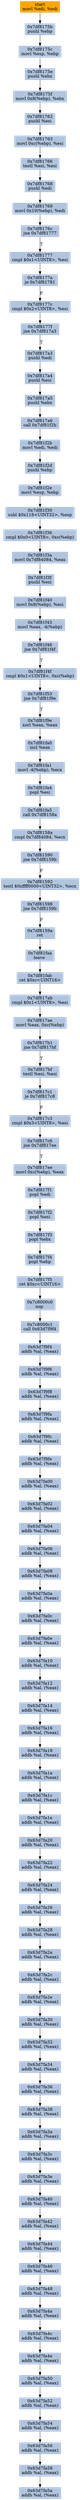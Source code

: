 digraph G {
node[shape=rectangle,style=filled,fillcolor=lightsteelblue,color=lightsteelblue]
bgcolor="transparent"
a0x7df81759movl_edi_edi[label="start\nmovl %edi, %edi",color="lightgrey",fillcolor="orange"];
a0x7df8175bpushl_ebp[label="0x7df8175b\npushl %ebp"];
a0x7df8175cmovl_esp_ebp[label="0x7df8175c\nmovl %esp, %ebp"];
a0x7df8175epushl_ebx[label="0x7df8175e\npushl %ebx"];
a0x7df8175fmovl_0x8ebp__ebx[label="0x7df8175f\nmovl 0x8(%ebp), %ebx"];
a0x7df81762pushl_esi[label="0x7df81762\npushl %esi"];
a0x7df81763movl_0xcebp__esi[label="0x7df81763\nmovl 0xc(%ebp), %esi"];
a0x7df81766testl_esi_esi[label="0x7df81766\ntestl %esi, %esi"];
a0x7df81768pushl_edi[label="0x7df81768\npushl %edi"];
a0x7df81769movl_0x10ebp__edi[label="0x7df81769\nmovl 0x10(%ebp), %edi"];
a0x7df8176cjne_0x7df81777[label="0x7df8176c\njne 0x7df81777"];
a0x7df81777cmpl_0x1UINT8_esi[label="0x7df81777\ncmpl $0x1<UINT8>, %esi"];
a0x7df8177aje_0x7df81781[label="0x7df8177a\nje 0x7df81781"];
a0x7df8177ccmpl_0x2UINT8_esi[label="0x7df8177c\ncmpl $0x2<UINT8>, %esi"];
a0x7df8177fjne_0x7df817a3[label="0x7df8177f\njne 0x7df817a3"];
a0x7df817a3pushl_edi[label="0x7df817a3\npushl %edi"];
a0x7df817a4pushl_esi[label="0x7df817a4\npushl %esi"];
a0x7df817a5pushl_ebx[label="0x7df817a5\npushl %ebx"];
a0x7df817a6call_0x7df81f2b[label="0x7df817a6\ncall 0x7df81f2b"];
a0x7df81f2bmovl_edi_edi[label="0x7df81f2b\nmovl %edi, %edi"];
a0x7df81f2dpushl_ebp[label="0x7df81f2d\npushl %ebp"];
a0x7df81f2emovl_esp_ebp[label="0x7df81f2e\nmovl %esp, %ebp"];
a0x7df81f30subl_0x118UINT32_esp[label="0x7df81f30\nsubl $0x118<UINT32>, %esp"];
a0x7df81f36cmpl_0x0UINT8_0xcebp_[label="0x7df81f36\ncmpl $0x0<UINT8>, 0xc(%ebp)"];
a0x7df81f3amovl_0x7df84084_eax[label="0x7df81f3a\nmovl 0x7df84084, %eax"];
a0x7df81f3fpushl_esi[label="0x7df81f3f\npushl %esi"];
a0x7df81f40movl_0x8ebp__esi[label="0x7df81f40\nmovl 0x8(%ebp), %esi"];
a0x7df81f43movl_eax__4ebp_[label="0x7df81f43\nmovl %eax, -4(%ebp)"];
a0x7df81f46jne_0x7df81f4f[label="0x7df81f46\njne 0x7df81f4f"];
a0x7df81f4fcmpl_0x1UINT8_0xcebp_[label="0x7df81f4f\ncmpl $0x1<UINT8>, 0xc(%ebp)"];
a0x7df81f53jne_0x7df81f9e[label="0x7df81f53\njne 0x7df81f9e"];
a0x7df81f9exorl_eax_eax[label="0x7df81f9e\nxorl %eax, %eax"];
a0x7df81fa0incl_eax[label="0x7df81fa0\nincl %eax"];
a0x7df81fa1movl__4ebp__ecx[label="0x7df81fa1\nmovl -4(%ebp), %ecx"];
a0x7df81fa4popl_esi[label="0x7df81fa4\npopl %esi"];
a0x7df81fa5call_0x7df8158a[label="0x7df81fa5\ncall 0x7df8158a"];
a0x7df8158acmpl_0x7df84084_ecx[label="0x7df8158a\ncmpl 0x7df84084, %ecx"];
a0x7df81590jne_0x7df8159b[label="0x7df81590\njne 0x7df8159b"];
a0x7df81592testl_0xffff0000UINT32_ecx[label="0x7df81592\ntestl $0xffff0000<UINT32>, %ecx"];
a0x7df81598jne_0x7df8159b[label="0x7df81598\njne 0x7df8159b"];
a0x7df8159aret[label="0x7df8159a\nret"];
a0x7df81faaleave_[label="0x7df81faa\nleave "];
a0x7df81fabret_0xcUINT16[label="0x7df81fab\nret $0xc<UINT16>"];
a0x7df817abcmpl_0x1UINT8_esi[label="0x7df817ab\ncmpl $0x1<UINT8>, %esi"];
a0x7df817aemovl_eax_0xcebp_[label="0x7df817ae\nmovl %eax, 0xc(%ebp)"];
a0x7df817b1jne_0x7df817bf[label="0x7df817b1\njne 0x7df817bf"];
a0x7df817bftestl_esi_esi[label="0x7df817bf\ntestl %esi, %esi"];
a0x7df817c1je_0x7df817c8[label="0x7df817c1\nje 0x7df817c8"];
a0x7df817c3cmpl_0x3UINT8_esi[label="0x7df817c3\ncmpl $0x3<UINT8>, %esi"];
a0x7df817c6jne_0x7df817ee[label="0x7df817c6\njne 0x7df817ee"];
a0x7df817eemovl_0xcebp__eax[label="0x7df817ee\nmovl 0xc(%ebp), %eax"];
a0x7df817f1popl_edi[label="0x7df817f1\npopl %edi"];
a0x7df817f2popl_esi[label="0x7df817f2\npopl %esi"];
a0x7df817f3popl_ebx[label="0x7df817f3\npopl %ebx"];
a0x7df817f4popl_ebp[label="0x7df817f4\npopl %ebp"];
a0x7df817f5ret_0xcUINT16[label="0x7df817f5\nret $0xc<UINT16>"];
a0x7c8000c0nop_[label="0x7c8000c0\nnop "];
a0x7c8000c1call_0x63d7f9f4[label="0x7c8000c1\ncall 0x63d7f9f4"];
a0x63d7f9f4addb_al_eax_[label="0x63d7f9f4\naddb %al, (%eax)"];
a0x63d7f9f6addb_al_eax_[label="0x63d7f9f6\naddb %al, (%eax)"];
a0x63d7f9f8addb_al_eax_[label="0x63d7f9f8\naddb %al, (%eax)"];
a0x63d7f9faaddb_al_eax_[label="0x63d7f9fa\naddb %al, (%eax)"];
a0x63d7f9fcaddb_al_eax_[label="0x63d7f9fc\naddb %al, (%eax)"];
a0x63d7f9feaddb_al_eax_[label="0x63d7f9fe\naddb %al, (%eax)"];
a0x63d7fa00addb_al_eax_[label="0x63d7fa00\naddb %al, (%eax)"];
a0x63d7fa02addb_al_eax_[label="0x63d7fa02\naddb %al, (%eax)"];
a0x63d7fa04addb_al_eax_[label="0x63d7fa04\naddb %al, (%eax)"];
a0x63d7fa06addb_al_eax_[label="0x63d7fa06\naddb %al, (%eax)"];
a0x63d7fa08addb_al_eax_[label="0x63d7fa08\naddb %al, (%eax)"];
a0x63d7fa0aaddb_al_eax_[label="0x63d7fa0a\naddb %al, (%eax)"];
a0x63d7fa0caddb_al_eax_[label="0x63d7fa0c\naddb %al, (%eax)"];
a0x63d7fa0eaddb_al_eax_[label="0x63d7fa0e\naddb %al, (%eax)"];
a0x63d7fa10addb_al_eax_[label="0x63d7fa10\naddb %al, (%eax)"];
a0x63d7fa12addb_al_eax_[label="0x63d7fa12\naddb %al, (%eax)"];
a0x63d7fa14addb_al_eax_[label="0x63d7fa14\naddb %al, (%eax)"];
a0x63d7fa16addb_al_eax_[label="0x63d7fa16\naddb %al, (%eax)"];
a0x63d7fa18addb_al_eax_[label="0x63d7fa18\naddb %al, (%eax)"];
a0x63d7fa1aaddb_al_eax_[label="0x63d7fa1a\naddb %al, (%eax)"];
a0x63d7fa1caddb_al_eax_[label="0x63d7fa1c\naddb %al, (%eax)"];
a0x63d7fa1eaddb_al_eax_[label="0x63d7fa1e\naddb %al, (%eax)"];
a0x63d7fa20addb_al_eax_[label="0x63d7fa20\naddb %al, (%eax)"];
a0x63d7fa22addb_al_eax_[label="0x63d7fa22\naddb %al, (%eax)"];
a0x63d7fa24addb_al_eax_[label="0x63d7fa24\naddb %al, (%eax)"];
a0x63d7fa26addb_al_eax_[label="0x63d7fa26\naddb %al, (%eax)"];
a0x63d7fa28addb_al_eax_[label="0x63d7fa28\naddb %al, (%eax)"];
a0x63d7fa2aaddb_al_eax_[label="0x63d7fa2a\naddb %al, (%eax)"];
a0x63d7fa2caddb_al_eax_[label="0x63d7fa2c\naddb %al, (%eax)"];
a0x63d7fa2eaddb_al_eax_[label="0x63d7fa2e\naddb %al, (%eax)"];
a0x63d7fa30addb_al_eax_[label="0x63d7fa30\naddb %al, (%eax)"];
a0x63d7fa32addb_al_eax_[label="0x63d7fa32\naddb %al, (%eax)"];
a0x63d7fa34addb_al_eax_[label="0x63d7fa34\naddb %al, (%eax)"];
a0x63d7fa36addb_al_eax_[label="0x63d7fa36\naddb %al, (%eax)"];
a0x63d7fa38addb_al_eax_[label="0x63d7fa38\naddb %al, (%eax)"];
a0x63d7fa3aaddb_al_eax_[label="0x63d7fa3a\naddb %al, (%eax)"];
a0x63d7fa3caddb_al_eax_[label="0x63d7fa3c\naddb %al, (%eax)"];
a0x63d7fa3eaddb_al_eax_[label="0x63d7fa3e\naddb %al, (%eax)"];
a0x63d7fa40addb_al_eax_[label="0x63d7fa40\naddb %al, (%eax)"];
a0x63d7fa42addb_al_eax_[label="0x63d7fa42\naddb %al, (%eax)"];
a0x63d7fa44addb_al_eax_[label="0x63d7fa44\naddb %al, (%eax)"];
a0x63d7fa46addb_al_eax_[label="0x63d7fa46\naddb %al, (%eax)"];
a0x63d7fa48addb_al_eax_[label="0x63d7fa48\naddb %al, (%eax)"];
a0x63d7fa4aaddb_al_eax_[label="0x63d7fa4a\naddb %al, (%eax)"];
a0x63d7fa4caddb_al_eax_[label="0x63d7fa4c\naddb %al, (%eax)"];
a0x63d7fa4eaddb_al_eax_[label="0x63d7fa4e\naddb %al, (%eax)"];
a0x63d7fa50addb_al_eax_[label="0x63d7fa50\naddb %al, (%eax)"];
a0x63d7fa52addb_al_eax_[label="0x63d7fa52\naddb %al, (%eax)"];
a0x63d7fa54addb_al_eax_[label="0x63d7fa54\naddb %al, (%eax)"];
a0x63d7fa56addb_al_eax_[label="0x63d7fa56\naddb %al, (%eax)"];
a0x63d7fa58addb_al_eax_[label="0x63d7fa58\naddb %al, (%eax)"];
a0x63d7fa5aaddb_al_eax_[label="0x63d7fa5a\naddb %al, (%eax)"];
a0x7df81759movl_edi_edi -> a0x7df8175bpushl_ebp [color="#000000"];
a0x7df8175bpushl_ebp -> a0x7df8175cmovl_esp_ebp [color="#000000"];
a0x7df8175cmovl_esp_ebp -> a0x7df8175epushl_ebx [color="#000000"];
a0x7df8175epushl_ebx -> a0x7df8175fmovl_0x8ebp__ebx [color="#000000"];
a0x7df8175fmovl_0x8ebp__ebx -> a0x7df81762pushl_esi [color="#000000"];
a0x7df81762pushl_esi -> a0x7df81763movl_0xcebp__esi [color="#000000"];
a0x7df81763movl_0xcebp__esi -> a0x7df81766testl_esi_esi [color="#000000"];
a0x7df81766testl_esi_esi -> a0x7df81768pushl_edi [color="#000000"];
a0x7df81768pushl_edi -> a0x7df81769movl_0x10ebp__edi [color="#000000"];
a0x7df81769movl_0x10ebp__edi -> a0x7df8176cjne_0x7df81777 [color="#000000"];
a0x7df8176cjne_0x7df81777 -> a0x7df81777cmpl_0x1UINT8_esi [color="#000000",label="T"];
a0x7df81777cmpl_0x1UINT8_esi -> a0x7df8177aje_0x7df81781 [color="#000000"];
a0x7df8177aje_0x7df81781 -> a0x7df8177ccmpl_0x2UINT8_esi [color="#000000",label="F"];
a0x7df8177ccmpl_0x2UINT8_esi -> a0x7df8177fjne_0x7df817a3 [color="#000000"];
a0x7df8177fjne_0x7df817a3 -> a0x7df817a3pushl_edi [color="#000000",label="T"];
a0x7df817a3pushl_edi -> a0x7df817a4pushl_esi [color="#000000"];
a0x7df817a4pushl_esi -> a0x7df817a5pushl_ebx [color="#000000"];
a0x7df817a5pushl_ebx -> a0x7df817a6call_0x7df81f2b [color="#000000"];
a0x7df817a6call_0x7df81f2b -> a0x7df81f2bmovl_edi_edi [color="#000000"];
a0x7df81f2bmovl_edi_edi -> a0x7df81f2dpushl_ebp [color="#000000"];
a0x7df81f2dpushl_ebp -> a0x7df81f2emovl_esp_ebp [color="#000000"];
a0x7df81f2emovl_esp_ebp -> a0x7df81f30subl_0x118UINT32_esp [color="#000000"];
a0x7df81f30subl_0x118UINT32_esp -> a0x7df81f36cmpl_0x0UINT8_0xcebp_ [color="#000000"];
a0x7df81f36cmpl_0x0UINT8_0xcebp_ -> a0x7df81f3amovl_0x7df84084_eax [color="#000000"];
a0x7df81f3amovl_0x7df84084_eax -> a0x7df81f3fpushl_esi [color="#000000"];
a0x7df81f3fpushl_esi -> a0x7df81f40movl_0x8ebp__esi [color="#000000"];
a0x7df81f40movl_0x8ebp__esi -> a0x7df81f43movl_eax__4ebp_ [color="#000000"];
a0x7df81f43movl_eax__4ebp_ -> a0x7df81f46jne_0x7df81f4f [color="#000000"];
a0x7df81f46jne_0x7df81f4f -> a0x7df81f4fcmpl_0x1UINT8_0xcebp_ [color="#000000",label="T"];
a0x7df81f4fcmpl_0x1UINT8_0xcebp_ -> a0x7df81f53jne_0x7df81f9e [color="#000000"];
a0x7df81f53jne_0x7df81f9e -> a0x7df81f9exorl_eax_eax [color="#000000",label="T"];
a0x7df81f9exorl_eax_eax -> a0x7df81fa0incl_eax [color="#000000"];
a0x7df81fa0incl_eax -> a0x7df81fa1movl__4ebp__ecx [color="#000000"];
a0x7df81fa1movl__4ebp__ecx -> a0x7df81fa4popl_esi [color="#000000"];
a0x7df81fa4popl_esi -> a0x7df81fa5call_0x7df8158a [color="#000000"];
a0x7df81fa5call_0x7df8158a -> a0x7df8158acmpl_0x7df84084_ecx [color="#000000"];
a0x7df8158acmpl_0x7df84084_ecx -> a0x7df81590jne_0x7df8159b [color="#000000"];
a0x7df81590jne_0x7df8159b -> a0x7df81592testl_0xffff0000UINT32_ecx [color="#000000",label="F"];
a0x7df81592testl_0xffff0000UINT32_ecx -> a0x7df81598jne_0x7df8159b [color="#000000"];
a0x7df81598jne_0x7df8159b -> a0x7df8159aret [color="#000000",label="F"];
a0x7df8159aret -> a0x7df81faaleave_ [color="#000000"];
a0x7df81faaleave_ -> a0x7df81fabret_0xcUINT16 [color="#000000"];
a0x7df81fabret_0xcUINT16 -> a0x7df817abcmpl_0x1UINT8_esi [color="#000000"];
a0x7df817abcmpl_0x1UINT8_esi -> a0x7df817aemovl_eax_0xcebp_ [color="#000000"];
a0x7df817aemovl_eax_0xcebp_ -> a0x7df817b1jne_0x7df817bf [color="#000000"];
a0x7df817b1jne_0x7df817bf -> a0x7df817bftestl_esi_esi [color="#000000",label="T"];
a0x7df817bftestl_esi_esi -> a0x7df817c1je_0x7df817c8 [color="#000000"];
a0x7df817c1je_0x7df817c8 -> a0x7df817c3cmpl_0x3UINT8_esi [color="#000000",label="F"];
a0x7df817c3cmpl_0x3UINT8_esi -> a0x7df817c6jne_0x7df817ee [color="#000000"];
a0x7df817c6jne_0x7df817ee -> a0x7df817eemovl_0xcebp__eax [color="#000000",label="T"];
a0x7df817eemovl_0xcebp__eax -> a0x7df817f1popl_edi [color="#000000"];
a0x7df817f1popl_edi -> a0x7df817f2popl_esi [color="#000000"];
a0x7df817f2popl_esi -> a0x7df817f3popl_ebx [color="#000000"];
a0x7df817f3popl_ebx -> a0x7df817f4popl_ebp [color="#000000"];
a0x7df817f4popl_ebp -> a0x7df817f5ret_0xcUINT16 [color="#000000"];
a0x7df817f5ret_0xcUINT16 -> a0x7c8000c0nop_ [color="#000000"];
a0x7c8000c0nop_ -> a0x7c8000c1call_0x63d7f9f4 [color="#000000"];
a0x7c8000c1call_0x63d7f9f4 -> a0x63d7f9f4addb_al_eax_ [color="#000000"];
a0x63d7f9f4addb_al_eax_ -> a0x63d7f9f6addb_al_eax_ [color="#000000"];
a0x63d7f9f6addb_al_eax_ -> a0x63d7f9f8addb_al_eax_ [color="#000000"];
a0x63d7f9f8addb_al_eax_ -> a0x63d7f9faaddb_al_eax_ [color="#000000"];
a0x63d7f9faaddb_al_eax_ -> a0x63d7f9fcaddb_al_eax_ [color="#000000"];
a0x63d7f9fcaddb_al_eax_ -> a0x63d7f9feaddb_al_eax_ [color="#000000"];
a0x63d7f9feaddb_al_eax_ -> a0x63d7fa00addb_al_eax_ [color="#000000"];
a0x63d7fa00addb_al_eax_ -> a0x63d7fa02addb_al_eax_ [color="#000000"];
a0x63d7fa02addb_al_eax_ -> a0x63d7fa04addb_al_eax_ [color="#000000"];
a0x63d7fa04addb_al_eax_ -> a0x63d7fa06addb_al_eax_ [color="#000000"];
a0x63d7fa06addb_al_eax_ -> a0x63d7fa08addb_al_eax_ [color="#000000"];
a0x63d7fa08addb_al_eax_ -> a0x63d7fa0aaddb_al_eax_ [color="#000000"];
a0x63d7fa0aaddb_al_eax_ -> a0x63d7fa0caddb_al_eax_ [color="#000000"];
a0x63d7fa0caddb_al_eax_ -> a0x63d7fa0eaddb_al_eax_ [color="#000000"];
a0x63d7fa0eaddb_al_eax_ -> a0x63d7fa10addb_al_eax_ [color="#000000"];
a0x63d7fa10addb_al_eax_ -> a0x63d7fa12addb_al_eax_ [color="#000000"];
a0x63d7fa12addb_al_eax_ -> a0x63d7fa14addb_al_eax_ [color="#000000"];
a0x63d7fa14addb_al_eax_ -> a0x63d7fa16addb_al_eax_ [color="#000000"];
a0x63d7fa16addb_al_eax_ -> a0x63d7fa18addb_al_eax_ [color="#000000"];
a0x63d7fa18addb_al_eax_ -> a0x63d7fa1aaddb_al_eax_ [color="#000000"];
a0x63d7fa1aaddb_al_eax_ -> a0x63d7fa1caddb_al_eax_ [color="#000000"];
a0x63d7fa1caddb_al_eax_ -> a0x63d7fa1eaddb_al_eax_ [color="#000000"];
a0x63d7fa1eaddb_al_eax_ -> a0x63d7fa20addb_al_eax_ [color="#000000"];
a0x63d7fa20addb_al_eax_ -> a0x63d7fa22addb_al_eax_ [color="#000000"];
a0x63d7fa22addb_al_eax_ -> a0x63d7fa24addb_al_eax_ [color="#000000"];
a0x63d7fa24addb_al_eax_ -> a0x63d7fa26addb_al_eax_ [color="#000000"];
a0x63d7fa26addb_al_eax_ -> a0x63d7fa28addb_al_eax_ [color="#000000"];
a0x63d7fa28addb_al_eax_ -> a0x63d7fa2aaddb_al_eax_ [color="#000000"];
a0x63d7fa2aaddb_al_eax_ -> a0x63d7fa2caddb_al_eax_ [color="#000000"];
a0x63d7fa2caddb_al_eax_ -> a0x63d7fa2eaddb_al_eax_ [color="#000000"];
a0x63d7fa2eaddb_al_eax_ -> a0x63d7fa30addb_al_eax_ [color="#000000"];
a0x63d7fa30addb_al_eax_ -> a0x63d7fa32addb_al_eax_ [color="#000000"];
a0x63d7fa32addb_al_eax_ -> a0x63d7fa34addb_al_eax_ [color="#000000"];
a0x63d7fa34addb_al_eax_ -> a0x63d7fa36addb_al_eax_ [color="#000000"];
a0x63d7fa36addb_al_eax_ -> a0x63d7fa38addb_al_eax_ [color="#000000"];
a0x63d7fa38addb_al_eax_ -> a0x63d7fa3aaddb_al_eax_ [color="#000000"];
a0x63d7fa3aaddb_al_eax_ -> a0x63d7fa3caddb_al_eax_ [color="#000000"];
a0x63d7fa3caddb_al_eax_ -> a0x63d7fa3eaddb_al_eax_ [color="#000000"];
a0x63d7fa3eaddb_al_eax_ -> a0x63d7fa40addb_al_eax_ [color="#000000"];
a0x63d7fa40addb_al_eax_ -> a0x63d7fa42addb_al_eax_ [color="#000000"];
a0x63d7fa42addb_al_eax_ -> a0x63d7fa44addb_al_eax_ [color="#000000"];
a0x63d7fa44addb_al_eax_ -> a0x63d7fa46addb_al_eax_ [color="#000000"];
a0x63d7fa46addb_al_eax_ -> a0x63d7fa48addb_al_eax_ [color="#000000"];
a0x63d7fa48addb_al_eax_ -> a0x63d7fa4aaddb_al_eax_ [color="#000000"];
a0x63d7fa4aaddb_al_eax_ -> a0x63d7fa4caddb_al_eax_ [color="#000000"];
a0x63d7fa4caddb_al_eax_ -> a0x63d7fa4eaddb_al_eax_ [color="#000000"];
a0x63d7fa4eaddb_al_eax_ -> a0x63d7fa50addb_al_eax_ [color="#000000"];
a0x63d7fa50addb_al_eax_ -> a0x63d7fa52addb_al_eax_ [color="#000000"];
a0x63d7fa52addb_al_eax_ -> a0x63d7fa54addb_al_eax_ [color="#000000"];
a0x63d7fa54addb_al_eax_ -> a0x63d7fa56addb_al_eax_ [color="#000000"];
a0x63d7fa56addb_al_eax_ -> a0x63d7fa58addb_al_eax_ [color="#000000"];
a0x63d7fa58addb_al_eax_ -> a0x63d7fa5aaddb_al_eax_ [color="#000000"];
}
